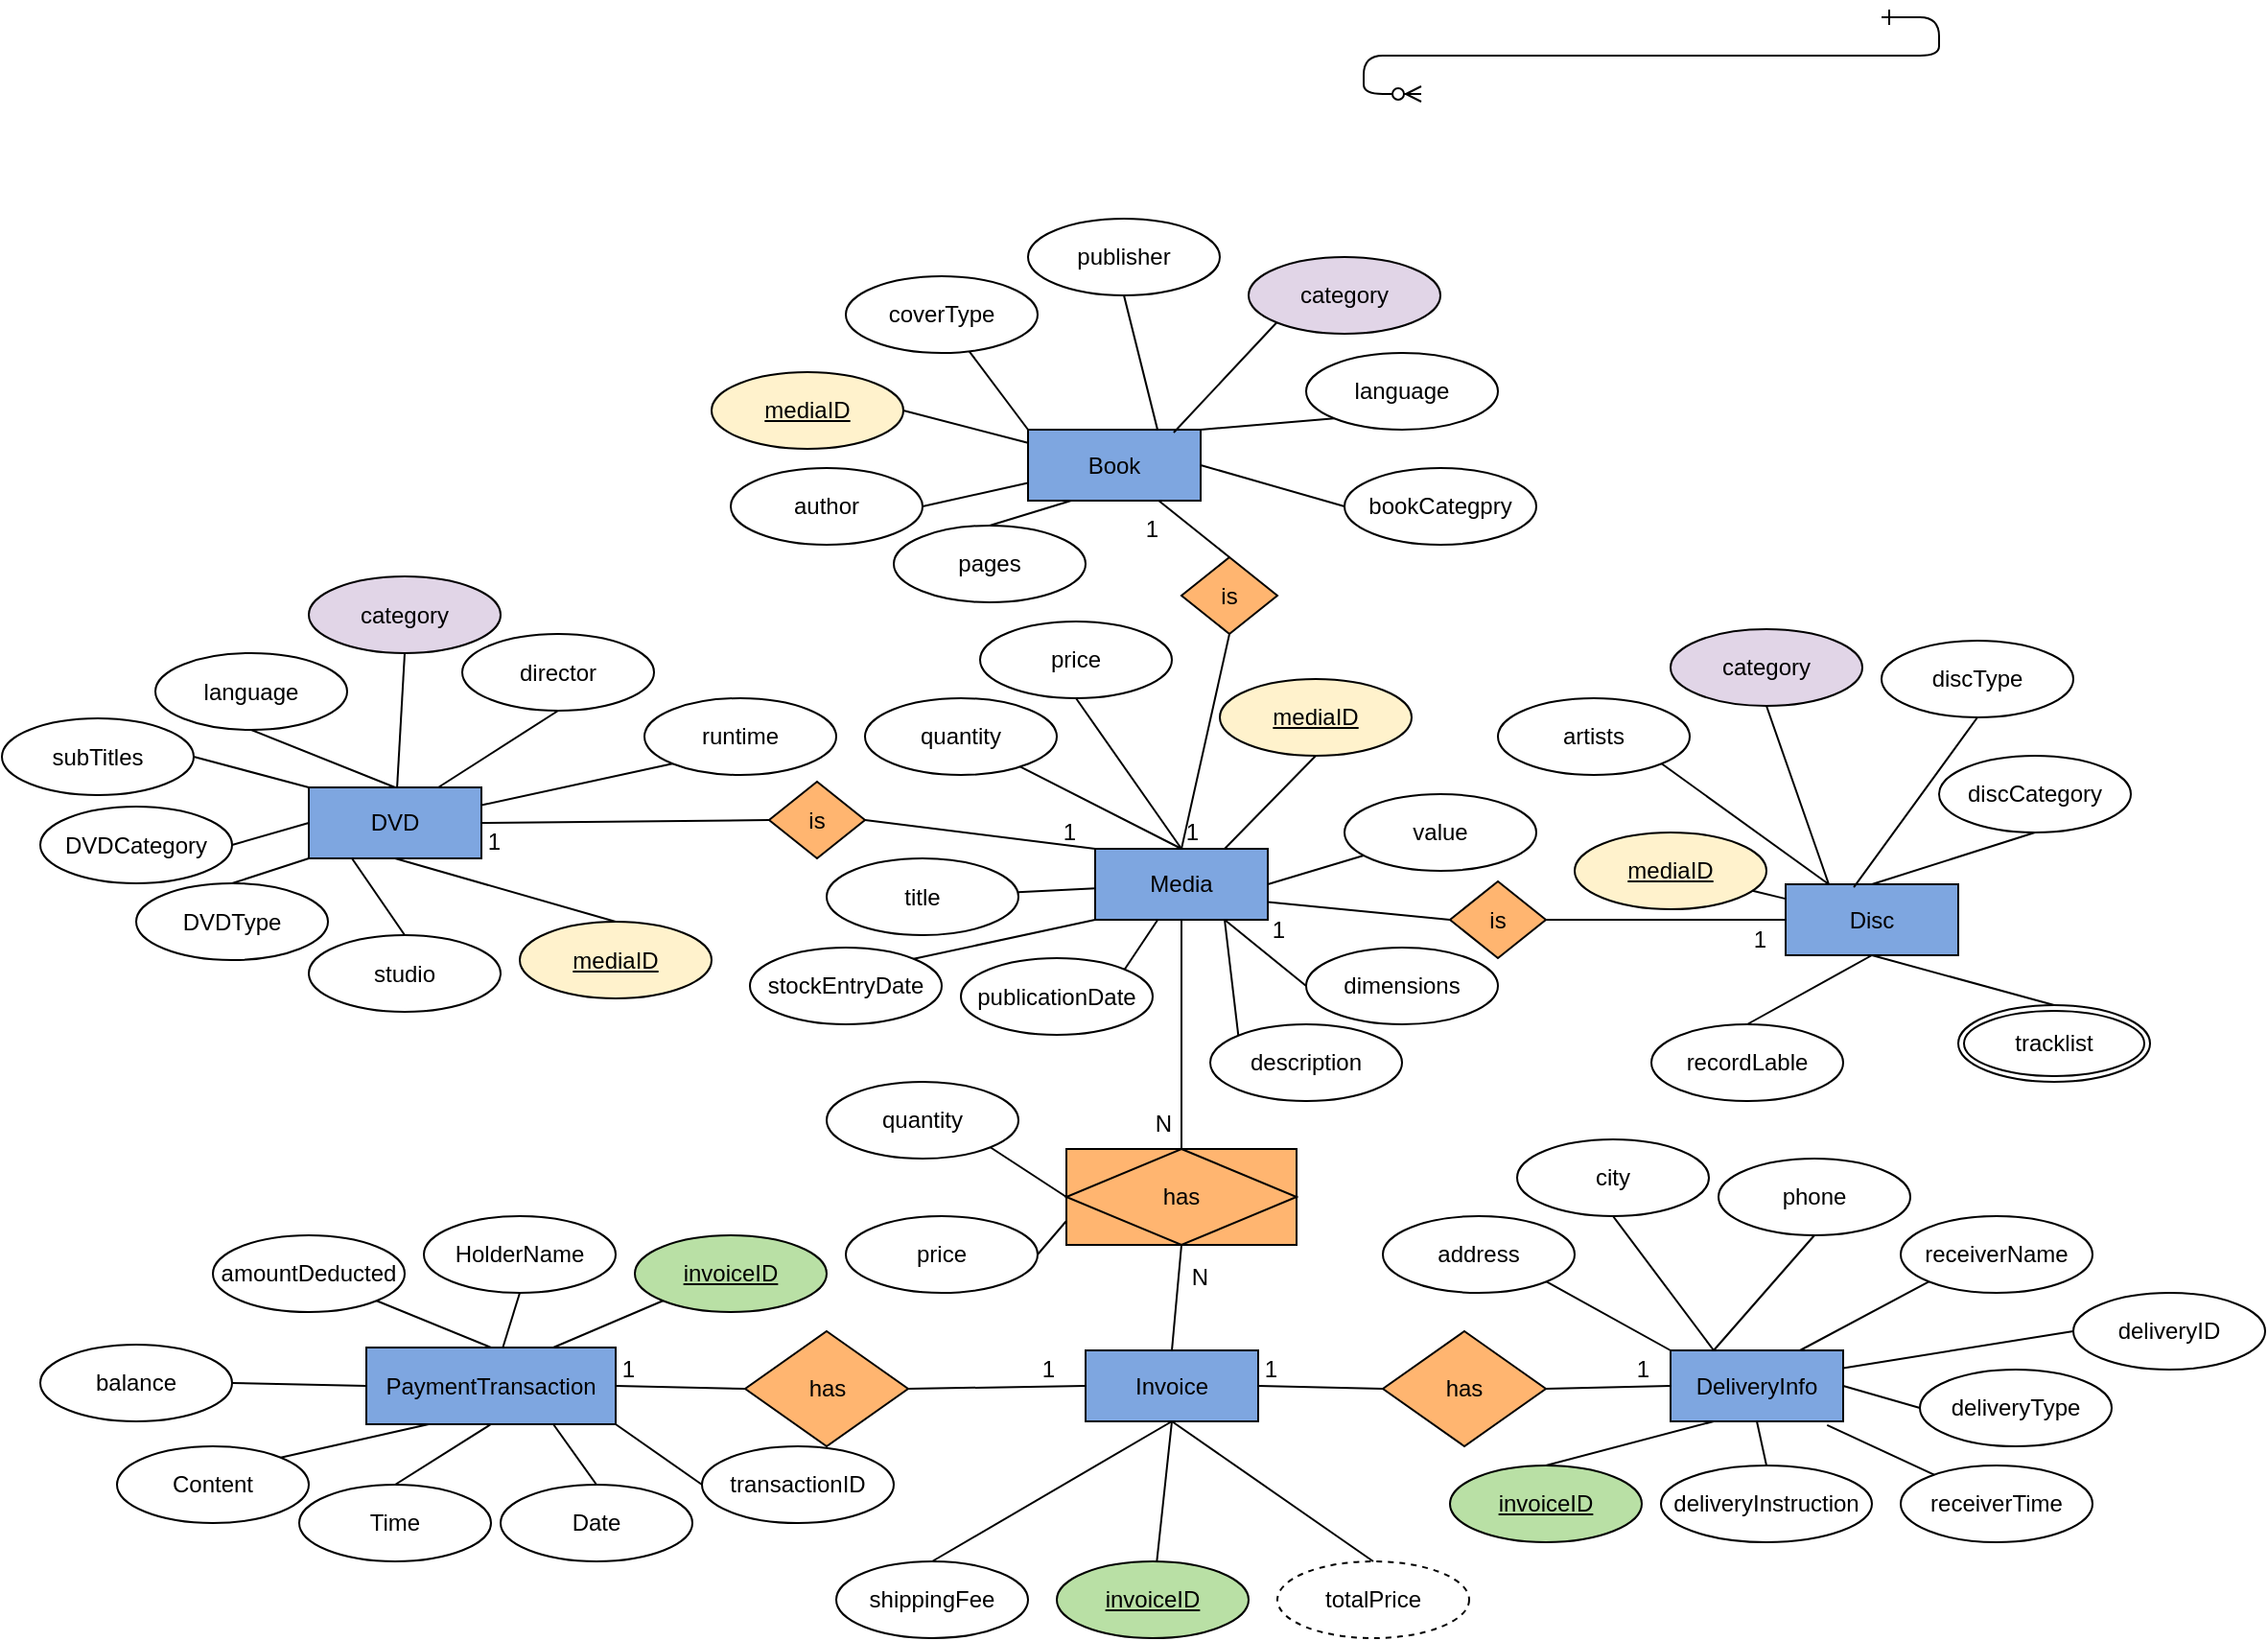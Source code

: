 <mxfile version="20.6.0" type="device"><diagram id="R2lEEEUBdFMjLlhIrx00" name="Page-1"><mxGraphModel dx="2071" dy="566" grid="1" gridSize="10" guides="1" tooltips="1" connect="1" arrows="1" fold="1" page="1" pageScale="1" pageWidth="850" pageHeight="1100" math="0" shadow="0" extFonts="Permanent Marker^https://fonts.googleapis.com/css?family=Permanent+Marker"><root><mxCell id="0"/><mxCell id="1" parent="0"/><mxCell id="C-vyLk0tnHw3VtMMgP7b-12" value="" style="edgeStyle=entityRelationEdgeStyle;endArrow=ERzeroToMany;startArrow=ERone;endFill=1;startFill=0;" parent="1" target="C-vyLk0tnHw3VtMMgP7b-17" edge="1"><mxGeometry width="100" height="100" relative="1" as="geometry"><mxPoint x="700" y="165" as="sourcePoint"/><mxPoint x="460" y="205" as="targetPoint"/></mxGeometry></mxCell><mxCell id="rWJnLdkfQZpHLbMI6-DG-1" value="Media" style="rounded=0;whiteSpace=wrap;html=1;fillColor=#7EA6E0;" vertex="1" parent="1"><mxGeometry x="290" y="598.5" width="90" height="37" as="geometry"/></mxCell><mxCell id="rWJnLdkfQZpHLbMI6-DG-4" value="DVD" style="rounded=0;whiteSpace=wrap;html=1;fillColor=#7EA6E0;" vertex="1" parent="1"><mxGeometry x="-120" y="566.5" width="90" height="37" as="geometry"/></mxCell><mxCell id="rWJnLdkfQZpHLbMI6-DG-5" value="Disc" style="rounded=0;whiteSpace=wrap;html=1;fillColor=#7EA6E0;" vertex="1" parent="1"><mxGeometry x="650" y="617" width="90" height="37" as="geometry"/></mxCell><mxCell id="rWJnLdkfQZpHLbMI6-DG-6" value="Book" style="rounded=0;whiteSpace=wrap;html=1;fillColor=#7EA6E0;" vertex="1" parent="1"><mxGeometry x="255" y="380" width="90" height="37" as="geometry"/></mxCell><mxCell id="rWJnLdkfQZpHLbMI6-DG-17" value="" style="endArrow=none;html=1;rounded=0;exitX=1;exitY=0.5;exitDx=0;exitDy=0;entryX=0;entryY=0;entryDx=0;entryDy=0;" edge="1" parent="1" source="rWJnLdkfQZpHLbMI6-DG-78" target="rWJnLdkfQZpHLbMI6-DG-1"><mxGeometry relative="1" as="geometry"><mxPoint x="177" y="557" as="sourcePoint"/><mxPoint x="280" y="600" as="targetPoint"/></mxGeometry></mxCell><mxCell id="rWJnLdkfQZpHLbMI6-DG-18" value="1" style="resizable=0;html=1;align=right;verticalAlign=bottom;" connectable="0" vertex="1" parent="rWJnLdkfQZpHLbMI6-DG-17"><mxGeometry x="1" relative="1" as="geometry"><mxPoint x="-10" as="offset"/></mxGeometry></mxCell><mxCell id="rWJnLdkfQZpHLbMI6-DG-19" value="" style="endArrow=none;html=1;rounded=0;exitX=0;exitY=0.5;exitDx=0;exitDy=0;entryX=1;entryY=0.5;entryDx=0;entryDy=0;" edge="1" parent="1" source="rWJnLdkfQZpHLbMI6-DG-78" target="rWJnLdkfQZpHLbMI6-DG-4"><mxGeometry relative="1" as="geometry"><mxPoint x="77" y="603.5" as="sourcePoint"/><mxPoint x="369" y="382" as="targetPoint"/></mxGeometry></mxCell><mxCell id="rWJnLdkfQZpHLbMI6-DG-20" value="1" style="resizable=0;html=1;align=right;verticalAlign=bottom;" connectable="0" vertex="1" parent="rWJnLdkfQZpHLbMI6-DG-19"><mxGeometry x="1" relative="1" as="geometry"><mxPoint x="10" y="19" as="offset"/></mxGeometry></mxCell><mxCell id="rWJnLdkfQZpHLbMI6-DG-21" value="" style="endArrow=none;html=1;rounded=0;entryX=1;entryY=0.75;entryDx=0;entryDy=0;exitX=0;exitY=0.5;exitDx=0;exitDy=0;" edge="1" parent="1" source="rWJnLdkfQZpHLbMI6-DG-79" target="rWJnLdkfQZpHLbMI6-DG-1"><mxGeometry relative="1" as="geometry"><mxPoint x="534" y="644.615" as="sourcePoint"/><mxPoint x="339" y="415.5" as="targetPoint"/></mxGeometry></mxCell><mxCell id="rWJnLdkfQZpHLbMI6-DG-22" value="1" style="resizable=0;html=1;align=right;verticalAlign=bottom;" connectable="0" vertex="1" parent="rWJnLdkfQZpHLbMI6-DG-21"><mxGeometry x="1" relative="1" as="geometry"><mxPoint x="10" y="23" as="offset"/></mxGeometry></mxCell><mxCell id="rWJnLdkfQZpHLbMI6-DG-23" value="" style="endArrow=none;html=1;rounded=0;exitX=1;exitY=0.5;exitDx=0;exitDy=0;" edge="1" parent="1" source="rWJnLdkfQZpHLbMI6-DG-79" target="rWJnLdkfQZpHLbMI6-DG-5"><mxGeometry relative="1" as="geometry"><mxPoint x="574" y="645.369" as="sourcePoint"/><mxPoint x="349" y="425.5" as="targetPoint"/></mxGeometry></mxCell><mxCell id="rWJnLdkfQZpHLbMI6-DG-24" value="1" style="resizable=0;html=1;align=right;verticalAlign=bottom;" connectable="0" vertex="1" parent="rWJnLdkfQZpHLbMI6-DG-23"><mxGeometry x="1" relative="1" as="geometry"><mxPoint x="-10" y="19" as="offset"/></mxGeometry></mxCell><mxCell id="rWJnLdkfQZpHLbMI6-DG-25" value="" style="endArrow=none;html=1;rounded=0;entryX=0.5;entryY=0;entryDx=0;entryDy=0;exitX=0.5;exitY=1;exitDx=0;exitDy=0;" edge="1" parent="1" source="rWJnLdkfQZpHLbMI6-DG-77" target="rWJnLdkfQZpHLbMI6-DG-1"><mxGeometry relative="1" as="geometry"><mxPoint x="350" y="530" as="sourcePoint"/><mxPoint x="359" y="435.5" as="targetPoint"/></mxGeometry></mxCell><mxCell id="rWJnLdkfQZpHLbMI6-DG-26" value="1" style="resizable=0;html=1;align=right;verticalAlign=bottom;" connectable="0" vertex="1" parent="rWJnLdkfQZpHLbMI6-DG-25"><mxGeometry x="1" relative="1" as="geometry"><mxPoint x="10" as="offset"/></mxGeometry></mxCell><mxCell id="rWJnLdkfQZpHLbMI6-DG-27" value="" style="endArrow=none;html=1;rounded=0;exitX=0.5;exitY=0;exitDx=0;exitDy=0;" edge="1" parent="1" source="rWJnLdkfQZpHLbMI6-DG-77" target="rWJnLdkfQZpHLbMI6-DG-6"><mxGeometry relative="1" as="geometry"><mxPoint x="350" y="490" as="sourcePoint"/><mxPoint x="369" y="445.5" as="targetPoint"/></mxGeometry></mxCell><mxCell id="rWJnLdkfQZpHLbMI6-DG-28" value="1" style="resizable=0;html=1;align=right;verticalAlign=bottom;" connectable="0" vertex="1" parent="rWJnLdkfQZpHLbMI6-DG-27"><mxGeometry x="1" relative="1" as="geometry"><mxPoint y="23" as="offset"/></mxGeometry></mxCell><mxCell id="rWJnLdkfQZpHLbMI6-DG-31" value="mediaID" style="ellipse;whiteSpace=wrap;html=1;align=center;fontStyle=4;fillColor=#FFF2CC;" vertex="1" parent="1"><mxGeometry x="355" y="510" width="100" height="40" as="geometry"/></mxCell><mxCell id="rWJnLdkfQZpHLbMI6-DG-32" value="shippingFee" style="ellipse;whiteSpace=wrap;html=1;align=center;" vertex="1" parent="1"><mxGeometry x="155" y="970" width="100" height="40" as="geometry"/></mxCell><mxCell id="rWJnLdkfQZpHLbMI6-DG-33" value="publisher" style="ellipse;whiteSpace=wrap;html=1;align=center;" vertex="1" parent="1"><mxGeometry x="255" y="270" width="100" height="40" as="geometry"/></mxCell><mxCell id="rWJnLdkfQZpHLbMI6-DG-34" value="author" style="ellipse;whiteSpace=wrap;html=1;align=center;" vertex="1" parent="1"><mxGeometry x="100" y="400" width="100" height="40" as="geometry"/></mxCell><mxCell id="rWJnLdkfQZpHLbMI6-DG-35" value="quantity" style="ellipse;whiteSpace=wrap;html=1;align=center;" vertex="1" parent="1"><mxGeometry x="170" y="520" width="100" height="40" as="geometry"/></mxCell><mxCell id="rWJnLdkfQZpHLbMI6-DG-37" value="value" style="ellipse;whiteSpace=wrap;html=1;align=center;" vertex="1" parent="1"><mxGeometry x="420" y="570" width="100" height="40" as="geometry"/></mxCell><mxCell id="rWJnLdkfQZpHLbMI6-DG-39" value="title" style="ellipse;whiteSpace=wrap;html=1;align=center;" vertex="1" parent="1"><mxGeometry x="150" y="603.5" width="100" height="40" as="geometry"/></mxCell><mxCell id="rWJnLdkfQZpHLbMI6-DG-41" value="" style="endArrow=none;html=1;rounded=0;" edge="1" parent="1" source="rWJnLdkfQZpHLbMI6-DG-1" target="rWJnLdkfQZpHLbMI6-DG-39"><mxGeometry relative="1" as="geometry"><mxPoint x="434" y="539.5" as="sourcePoint"/><mxPoint x="481.793" y="516.298" as="targetPoint"/></mxGeometry></mxCell><mxCell id="rWJnLdkfQZpHLbMI6-DG-43" value="" style="endArrow=none;html=1;rounded=0;exitX=1;exitY=0.5;exitDx=0;exitDy=0;" edge="1" parent="1" source="rWJnLdkfQZpHLbMI6-DG-1" target="rWJnLdkfQZpHLbMI6-DG-37"><mxGeometry relative="1" as="geometry"><mxPoint x="454" y="559.5" as="sourcePoint"/><mxPoint x="501.793" y="536.298" as="targetPoint"/></mxGeometry></mxCell><mxCell id="rWJnLdkfQZpHLbMI6-DG-46" value="" style="endArrow=none;html=1;rounded=0;exitX=0.5;exitY=0;exitDx=0;exitDy=0;" edge="1" parent="1" source="rWJnLdkfQZpHLbMI6-DG-1" target="rWJnLdkfQZpHLbMI6-DG-35"><mxGeometry relative="1" as="geometry"><mxPoint x="464" y="569.5" as="sourcePoint"/><mxPoint x="511.793" y="546.298" as="targetPoint"/></mxGeometry></mxCell><mxCell id="rWJnLdkfQZpHLbMI6-DG-51" value="coverType" style="ellipse;whiteSpace=wrap;html=1;align=center;" vertex="1" parent="1"><mxGeometry x="160" y="300" width="100" height="40" as="geometry"/></mxCell><mxCell id="rWJnLdkfQZpHLbMI6-DG-54" value="language" style="ellipse;whiteSpace=wrap;html=1;align=center;" vertex="1" parent="1"><mxGeometry x="400" y="340" width="100" height="40" as="geometry"/></mxCell><mxCell id="rWJnLdkfQZpHLbMI6-DG-55" value="pages" style="ellipse;whiteSpace=wrap;html=1;align=center;" vertex="1" parent="1"><mxGeometry x="185" y="430" width="100" height="40" as="geometry"/></mxCell><mxCell id="rWJnLdkfQZpHLbMI6-DG-56" value="mediaID" style="ellipse;whiteSpace=wrap;html=1;align=center;fontStyle=4;fillColor=#FFF2CC;" vertex="1" parent="1"><mxGeometry x="90" y="350" width="100" height="40" as="geometry"/></mxCell><mxCell id="rWJnLdkfQZpHLbMI6-DG-57" value="mediaID" style="ellipse;whiteSpace=wrap;html=1;align=center;fontStyle=4;fillColor=#FFF2CC;" vertex="1" parent="1"><mxGeometry x="-10" y="636.5" width="100" height="40" as="geometry"/></mxCell><mxCell id="rWJnLdkfQZpHLbMI6-DG-58" value="mediaID" style="ellipse;whiteSpace=wrap;html=1;align=center;fontStyle=4;fillColor=#FFF2CC;" vertex="1" parent="1"><mxGeometry x="540" y="590" width="100" height="40" as="geometry"/></mxCell><mxCell id="rWJnLdkfQZpHLbMI6-DG-61" value="" style="endArrow=none;html=1;rounded=0;exitX=0;exitY=0;exitDx=0;exitDy=0;" edge="1" parent="1" source="rWJnLdkfQZpHLbMI6-DG-6" target="rWJnLdkfQZpHLbMI6-DG-51"><mxGeometry relative="1" as="geometry"><mxPoint x="310" y="357.17" as="sourcePoint"/><mxPoint x="348.487" y="240.0" as="targetPoint"/></mxGeometry></mxCell><mxCell id="rWJnLdkfQZpHLbMI6-DG-62" value="" style="endArrow=none;html=1;rounded=0;entryX=1;entryY=0.5;entryDx=0;entryDy=0;" edge="1" parent="1" source="rWJnLdkfQZpHLbMI6-DG-6" target="rWJnLdkfQZpHLbMI6-DG-56"><mxGeometry relative="1" as="geometry"><mxPoint x="230" y="438.59" as="sourcePoint"/><mxPoint x="180" y="260" as="targetPoint"/></mxGeometry></mxCell><mxCell id="rWJnLdkfQZpHLbMI6-DG-63" value="" style="endArrow=none;html=1;rounded=0;exitX=1;exitY=0;exitDx=0;exitDy=0;entryX=0;entryY=1;entryDx=0;entryDy=0;" edge="1" parent="1" source="rWJnLdkfQZpHLbMI6-DG-6" target="rWJnLdkfQZpHLbMI6-DG-54"><mxGeometry relative="1" as="geometry"><mxPoint x="385" y="450" as="sourcePoint"/><mxPoint x="423.487" y="332.83" as="targetPoint"/></mxGeometry></mxCell><mxCell id="rWJnLdkfQZpHLbMI6-DG-64" value="" style="endArrow=none;html=1;rounded=0;" edge="1" parent="1" source="rWJnLdkfQZpHLbMI6-DG-5" target="rWJnLdkfQZpHLbMI6-DG-58"><mxGeometry relative="1" as="geometry"><mxPoint x="420" y="657" as="sourcePoint"/><mxPoint x="458.487" y="539.83" as="targetPoint"/></mxGeometry></mxCell><mxCell id="rWJnLdkfQZpHLbMI6-DG-65" value="" style="endArrow=none;html=1;rounded=0;exitX=1;exitY=0;exitDx=0;exitDy=0;" edge="1" parent="1" source="rWJnLdkfQZpHLbMI6-DG-92" target="rWJnLdkfQZpHLbMI6-DG-1"><mxGeometry relative="1" as="geometry"><mxPoint x="450.76" y="450" as="sourcePoint"/><mxPoint x="471.081" y="379.559" as="targetPoint"/></mxGeometry></mxCell><mxCell id="rWJnLdkfQZpHLbMI6-DG-66" value="" style="endArrow=none;html=1;rounded=0;exitX=0;exitY=0.5;exitDx=0;exitDy=0;entryX=1;entryY=0.5;entryDx=0;entryDy=0;" edge="1" parent="1" source="rWJnLdkfQZpHLbMI6-DG-141" target="rWJnLdkfQZpHLbMI6-DG-6"><mxGeometry relative="1" as="geometry"><mxPoint x="415" y="390" as="sourcePoint"/><mxPoint x="478.487" y="559.83" as="targetPoint"/></mxGeometry></mxCell><mxCell id="rWJnLdkfQZpHLbMI6-DG-67" value="" style="endArrow=none;html=1;rounded=0;exitX=0.5;exitY=0;exitDx=0;exitDy=0;entryX=0.25;entryY=1;entryDx=0;entryDy=0;" edge="1" parent="1" source="rWJnLdkfQZpHLbMI6-DG-55" target="rWJnLdkfQZpHLbMI6-DG-6"><mxGeometry relative="1" as="geometry"><mxPoint x="98.51" y="557.17" as="sourcePoint"/><mxPoint x="136.997" y="440.0" as="targetPoint"/></mxGeometry></mxCell><mxCell id="rWJnLdkfQZpHLbMI6-DG-68" value="" style="endArrow=none;html=1;rounded=0;exitX=0.75;exitY=0;exitDx=0;exitDy=0;entryX=0.5;entryY=1;entryDx=0;entryDy=0;" edge="1" parent="1" source="rWJnLdkfQZpHLbMI6-DG-6" target="rWJnLdkfQZpHLbMI6-DG-33"><mxGeometry relative="1" as="geometry"><mxPoint x="331.51" y="410" as="sourcePoint"/><mxPoint x="369.997" y="292.83" as="targetPoint"/></mxGeometry></mxCell><mxCell id="rWJnLdkfQZpHLbMI6-DG-69" value="" style="endArrow=none;html=1;rounded=0;exitX=1;exitY=0.5;exitDx=0;exitDy=0;entryX=0;entryY=0.75;entryDx=0;entryDy=0;" edge="1" parent="1" source="rWJnLdkfQZpHLbMI6-DG-34" target="rWJnLdkfQZpHLbMI6-DG-6"><mxGeometry relative="1" as="geometry"><mxPoint x="290" y="495.59" as="sourcePoint"/><mxPoint x="328.487" y="378.42" as="targetPoint"/></mxGeometry></mxCell><mxCell id="rWJnLdkfQZpHLbMI6-DG-70" value="" style="endArrow=none;html=1;rounded=0;exitX=0.5;exitY=0;exitDx=0;exitDy=0;entryX=0.5;entryY=1;entryDx=0;entryDy=0;" edge="1" parent="1" source="rWJnLdkfQZpHLbMI6-DG-57" target="rWJnLdkfQZpHLbMI6-DG-4"><mxGeometry relative="1" as="geometry"><mxPoint x="420" y="763.5" as="sourcePoint"/><mxPoint x="458.487" y="646.33" as="targetPoint"/></mxGeometry></mxCell><mxCell id="rWJnLdkfQZpHLbMI6-DG-77" value="is" style="shape=rhombus;perimeter=rhombusPerimeter;whiteSpace=wrap;html=1;align=center;fillColor=#FFB570;" vertex="1" parent="1"><mxGeometry x="335" y="446.5" width="50" height="40" as="geometry"/></mxCell><mxCell id="rWJnLdkfQZpHLbMI6-DG-78" value="is" style="shape=rhombus;perimeter=rhombusPerimeter;whiteSpace=wrap;html=1;align=center;fillColor=#FFB570;" vertex="1" parent="1"><mxGeometry x="120" y="563.5" width="50" height="40" as="geometry"/></mxCell><mxCell id="rWJnLdkfQZpHLbMI6-DG-79" value="is" style="shape=rhombus;perimeter=rhombusPerimeter;whiteSpace=wrap;html=1;align=center;fillColor=#FFB570;" vertex="1" parent="1"><mxGeometry x="475" y="615.5" width="50" height="40" as="geometry"/></mxCell><mxCell id="rWJnLdkfQZpHLbMI6-DG-90" value="recordLable" style="ellipse;whiteSpace=wrap;html=1;align=center;" vertex="1" parent="1"><mxGeometry x="580" y="690" width="100" height="40" as="geometry"/></mxCell><mxCell id="rWJnLdkfQZpHLbMI6-DG-91" value="artists" style="ellipse;whiteSpace=wrap;html=1;align=center;" vertex="1" parent="1"><mxGeometry x="500" y="520" width="100" height="40" as="geometry"/></mxCell><mxCell id="rWJnLdkfQZpHLbMI6-DG-92" value="publicationDate" style="ellipse;whiteSpace=wrap;html=1;align=center;" vertex="1" parent="1"><mxGeometry x="220" y="655.5" width="100" height="40" as="geometry"/></mxCell><mxCell id="rWJnLdkfQZpHLbMI6-DG-104" value="" style="endArrow=none;html=1;rounded=0;exitX=0.25;exitY=0;exitDx=0;exitDy=0;entryX=1;entryY=1;entryDx=0;entryDy=0;" edge="1" parent="1" source="rWJnLdkfQZpHLbMI6-DG-5" target="rWJnLdkfQZpHLbMI6-DG-91"><mxGeometry relative="1" as="geometry"><mxPoint x="390" y="627" as="sourcePoint"/><mxPoint x="473.022" y="555.154" as="targetPoint"/></mxGeometry></mxCell><mxCell id="rWJnLdkfQZpHLbMI6-DG-107" value="" style="endArrow=none;html=1;rounded=0;exitX=0.5;exitY=0;exitDx=0;exitDy=0;entryX=0.5;entryY=1;entryDx=0;entryDy=0;" edge="1" parent="1" source="rWJnLdkfQZpHLbMI6-DG-90" target="rWJnLdkfQZpHLbMI6-DG-5"><mxGeometry relative="1" as="geometry"><mxPoint x="420" y="657" as="sourcePoint"/><mxPoint x="503.022" y="585.154" as="targetPoint"/></mxGeometry></mxCell><mxCell id="rWJnLdkfQZpHLbMI6-DG-109" value="tracklist" style="ellipse;shape=doubleEllipse;margin=3;whiteSpace=wrap;html=1;align=center;fontSize=12;fillColor=#FFFFFF;" vertex="1" parent="1"><mxGeometry x="740" y="680" width="100" height="40" as="geometry"/></mxCell><mxCell id="rWJnLdkfQZpHLbMI6-DG-111" value="" style="endArrow=none;html=1;rounded=0;exitX=0.5;exitY=0;exitDx=0;exitDy=0;entryX=0.5;entryY=1;entryDx=0;entryDy=0;" edge="1" parent="1" source="rWJnLdkfQZpHLbMI6-DG-109" target="rWJnLdkfQZpHLbMI6-DG-5"><mxGeometry relative="1" as="geometry"><mxPoint x="800" y="600" as="sourcePoint"/><mxPoint x="727.5" y="627" as="targetPoint"/></mxGeometry></mxCell><mxCell id="rWJnLdkfQZpHLbMI6-DG-141" value="bookCategpry" style="ellipse;whiteSpace=wrap;html=1;align=center;" vertex="1" parent="1"><mxGeometry x="420" y="400" width="100" height="40" as="geometry"/></mxCell><mxCell id="rWJnLdkfQZpHLbMI6-DG-142" value="discCategory" style="ellipse;whiteSpace=wrap;html=1;align=center;" vertex="1" parent="1"><mxGeometry x="730" y="550" width="100" height="40" as="geometry"/></mxCell><mxCell id="rWJnLdkfQZpHLbMI6-DG-143" value="discType" style="ellipse;whiteSpace=wrap;html=1;align=center;" vertex="1" parent="1"><mxGeometry x="700" y="490" width="100" height="40" as="geometry"/></mxCell><mxCell id="rWJnLdkfQZpHLbMI6-DG-144" value="" style="endArrow=none;html=1;rounded=0;exitX=0.395;exitY=0.042;exitDx=0;exitDy=0;entryX=0.5;entryY=1;entryDx=0;entryDy=0;exitPerimeter=0;" edge="1" parent="1" source="rWJnLdkfQZpHLbMI6-DG-5" target="rWJnLdkfQZpHLbMI6-DG-143"><mxGeometry relative="1" as="geometry"><mxPoint x="682.5" y="627" as="sourcePoint"/><mxPoint x="670.0" y="554.0" as="targetPoint"/></mxGeometry></mxCell><mxCell id="rWJnLdkfQZpHLbMI6-DG-145" value="" style="endArrow=none;html=1;rounded=0;exitX=0.5;exitY=0;exitDx=0;exitDy=0;entryX=0.5;entryY=1;entryDx=0;entryDy=0;" edge="1" parent="1" source="rWJnLdkfQZpHLbMI6-DG-5" target="rWJnLdkfQZpHLbMI6-DG-142"><mxGeometry relative="1" as="geometry"><mxPoint x="692.5" y="637" as="sourcePoint"/><mxPoint x="680.0" y="564.0" as="targetPoint"/></mxGeometry></mxCell><mxCell id="rWJnLdkfQZpHLbMI6-DG-146" value="DVDType" style="ellipse;whiteSpace=wrap;html=1;align=center;" vertex="1" parent="1"><mxGeometry x="-210" y="616.5" width="100" height="40" as="geometry"/></mxCell><mxCell id="rWJnLdkfQZpHLbMI6-DG-147" value="language&lt;span style=&quot;color: rgba(0, 0, 0, 0); font-family: monospace; font-size: 0px; text-align: start;&quot;&gt;%3CmxGraphModel%3E%3Croot%3E%3CmxCell%20id%3D%220%22%2F%3E%3CmxCell%20id%3D%221%22%20parent%3D%220%22%2F%3E%3CmxCell%20id%3D%222%22%20value%3D%22title%22%20style%3D%22ellipse%3BwhiteSpace%3Dwrap%3Bhtml%3D1%3Balign%3Dcenter%3B%22%20vertex%3D%221%22%20parent%3D%221%22%3E%3CmxGeometry%20x%3D%22160%22%20y%3D%22598.5%22%20width%3D%22100%22%20height%3D%2240%22%20as%3D%22geometry%22%2F%3E%3C%2FmxCell%3E%3C%2Froot%3E%3C%2FmxGraphModel%3E&lt;/span&gt;&lt;span style=&quot;color: rgba(0, 0, 0, 0); font-family: monospace; font-size: 0px; text-align: start;&quot;&gt;%3CmxGraphModel%3E%3Croot%3E%3CmxCell%20id%3D%220%22%2F%3E%3CmxCell%20id%3D%221%22%20parent%3D%220%22%2F%3E%3CmxCell%20id%3D%222%22%20value%3D%22title%22%20style%3D%22ellipse%3BwhiteSpace%3Dwrap%3Bhtml%3D1%3Balign%3Dcenter%3B%22%20vertex%3D%221%22%20parent%3D%221%22%3E%3CmxGeometry%20x%3D%22160%22%20y%3D%22598.5%22%20width%3D%22100%22%20height%3D%2240%22%20as%3D%22geometry%22%2F%3E%3C%2FmxCell%3E%3C%2Froot%3E%3C%2FmxGraphModel%3E&lt;/span&gt;" style="ellipse;whiteSpace=wrap;html=1;align=center;" vertex="1" parent="1"><mxGeometry x="-200" y="496.5" width="100" height="40" as="geometry"/></mxCell><mxCell id="rWJnLdkfQZpHLbMI6-DG-148" value="DVDCategory" style="ellipse;whiteSpace=wrap;html=1;align=center;" vertex="1" parent="1"><mxGeometry x="-260" y="576.5" width="100" height="40" as="geometry"/></mxCell><mxCell id="rWJnLdkfQZpHLbMI6-DG-149" value="runtime" style="ellipse;whiteSpace=wrap;html=1;align=center;" vertex="1" parent="1"><mxGeometry x="55" y="520" width="100" height="40" as="geometry"/></mxCell><mxCell id="rWJnLdkfQZpHLbMI6-DG-150" value="director" style="ellipse;whiteSpace=wrap;html=1;align=center;" vertex="1" parent="1"><mxGeometry x="-40" y="486.5" width="100" height="40" as="geometry"/></mxCell><mxCell id="rWJnLdkfQZpHLbMI6-DG-151" value="subTitles" style="ellipse;whiteSpace=wrap;html=1;align=center;" vertex="1" parent="1"><mxGeometry x="-280" y="530.5" width="100" height="40" as="geometry"/></mxCell><mxCell id="rWJnLdkfQZpHLbMI6-DG-152" value="studio" style="ellipse;whiteSpace=wrap;html=1;align=center;" vertex="1" parent="1"><mxGeometry x="-120" y="643.5" width="100" height="40" as="geometry"/></mxCell><mxCell id="rWJnLdkfQZpHLbMI6-DG-154" value="" style="endArrow=none;html=1;rounded=0;exitX=0;exitY=1;exitDx=0;exitDy=0;entryX=1;entryY=0.25;entryDx=0;entryDy=0;" edge="1" parent="1" source="rWJnLdkfQZpHLbMI6-DG-149" target="rWJnLdkfQZpHLbMI6-DG-4"><mxGeometry relative="1" as="geometry"><mxPoint x="30" y="550.5" as="sourcePoint"/><mxPoint x="-20" y="580" as="targetPoint"/></mxGeometry></mxCell><mxCell id="rWJnLdkfQZpHLbMI6-DG-155" value="" style="endArrow=none;html=1;rounded=0;exitX=0.5;exitY=1;exitDx=0;exitDy=0;entryX=0.5;entryY=0;entryDx=0;entryDy=0;" edge="1" parent="1" source="rWJnLdkfQZpHLbMI6-DG-147" target="rWJnLdkfQZpHLbMI6-DG-4"><mxGeometry relative="1" as="geometry"><mxPoint x="60.0" y="656.5" as="sourcePoint"/><mxPoint x="-55.0" y="623.5" as="targetPoint"/></mxGeometry></mxCell><mxCell id="rWJnLdkfQZpHLbMI6-DG-156" value="" style="endArrow=none;html=1;rounded=0;exitX=1;exitY=0.5;exitDx=0;exitDy=0;entryX=0;entryY=0;entryDx=0;entryDy=0;" edge="1" parent="1" source="rWJnLdkfQZpHLbMI6-DG-151" target="rWJnLdkfQZpHLbMI6-DG-4"><mxGeometry relative="1" as="geometry"><mxPoint x="70.0" y="666.5" as="sourcePoint"/><mxPoint x="-45.0" y="633.5" as="targetPoint"/></mxGeometry></mxCell><mxCell id="rWJnLdkfQZpHLbMI6-DG-157" value="" style="endArrow=none;html=1;rounded=0;exitX=1;exitY=0.5;exitDx=0;exitDy=0;entryX=0;entryY=0.5;entryDx=0;entryDy=0;" edge="1" parent="1" source="rWJnLdkfQZpHLbMI6-DG-148" target="rWJnLdkfQZpHLbMI6-DG-4"><mxGeometry relative="1" as="geometry"><mxPoint x="80.0" y="676.5" as="sourcePoint"/><mxPoint x="-35.0" y="643.5" as="targetPoint"/></mxGeometry></mxCell><mxCell id="rWJnLdkfQZpHLbMI6-DG-158" value="" style="endArrow=none;html=1;rounded=0;exitX=0.5;exitY=0;exitDx=0;exitDy=0;entryX=0.25;entryY=1;entryDx=0;entryDy=0;" edge="1" parent="1" source="rWJnLdkfQZpHLbMI6-DG-152" target="rWJnLdkfQZpHLbMI6-DG-4"><mxGeometry relative="1" as="geometry"><mxPoint x="90.0" y="686.5" as="sourcePoint"/><mxPoint x="-25.0" y="653.5" as="targetPoint"/></mxGeometry></mxCell><mxCell id="rWJnLdkfQZpHLbMI6-DG-159" value="" style="endArrow=none;html=1;rounded=0;exitX=0.5;exitY=0;exitDx=0;exitDy=0;entryX=0;entryY=1;entryDx=0;entryDy=0;" edge="1" parent="1" source="rWJnLdkfQZpHLbMI6-DG-146" target="rWJnLdkfQZpHLbMI6-DG-4"><mxGeometry relative="1" as="geometry"><mxPoint x="100.0" y="696.5" as="sourcePoint"/><mxPoint x="-15.0" y="663.5" as="targetPoint"/></mxGeometry></mxCell><mxCell id="rWJnLdkfQZpHLbMI6-DG-160" value="" style="endArrow=none;html=1;rounded=0;exitX=0.5;exitY=1;exitDx=0;exitDy=0;entryX=0.75;entryY=0;entryDx=0;entryDy=0;" edge="1" parent="1" source="rWJnLdkfQZpHLbMI6-DG-150" target="rWJnLdkfQZpHLbMI6-DG-4"><mxGeometry relative="1" as="geometry"><mxPoint x="110.0" y="706.5" as="sourcePoint"/><mxPoint x="-5.0" y="673.5" as="targetPoint"/></mxGeometry></mxCell><mxCell id="rWJnLdkfQZpHLbMI6-DG-164" value="Invoice" style="rounded=0;whiteSpace=wrap;html=1;fillColor=#7EA6E0;" vertex="1" parent="1"><mxGeometry x="285" y="860" width="90" height="37" as="geometry"/></mxCell><mxCell id="rWJnLdkfQZpHLbMI6-DG-168" value="quantity" style="ellipse;whiteSpace=wrap;html=1;align=center;fontSize=12;fillColor=#FFFFFF;" vertex="1" parent="1"><mxGeometry x="150" y="720" width="100" height="40" as="geometry"/></mxCell><mxCell id="rWJnLdkfQZpHLbMI6-DG-169" value="price" style="ellipse;whiteSpace=wrap;html=1;align=center;fontSize=12;fillColor=#FFFFFF;" vertex="1" parent="1"><mxGeometry x="160" y="790" width="100" height="40" as="geometry"/></mxCell><mxCell id="rWJnLdkfQZpHLbMI6-DG-170" value="description" style="ellipse;whiteSpace=wrap;html=1;align=center;fontSize=12;fillColor=#FFFFFF;" vertex="1" parent="1"><mxGeometry x="350" y="690" width="100" height="40" as="geometry"/></mxCell><mxCell id="rWJnLdkfQZpHLbMI6-DG-171" value="stockEntryDate" style="ellipse;whiteSpace=wrap;html=1;align=center;fontSize=12;fillColor=#FFFFFF;" vertex="1" parent="1"><mxGeometry x="110" y="650" width="100" height="40" as="geometry"/></mxCell><mxCell id="rWJnLdkfQZpHLbMI6-DG-172" value="" style="endArrow=none;html=1;rounded=0;exitX=1;exitY=0;exitDx=0;exitDy=0;entryX=0;entryY=1;entryDx=0;entryDy=0;" edge="1" parent="1" source="rWJnLdkfQZpHLbMI6-DG-171" target="rWJnLdkfQZpHLbMI6-DG-1"><mxGeometry relative="1" as="geometry"><mxPoint x="315.355" y="671.358" as="sourcePoint"/><mxPoint x="332.636" y="645.5" as="targetPoint"/></mxGeometry></mxCell><mxCell id="rWJnLdkfQZpHLbMI6-DG-173" value="" style="endArrow=none;html=1;rounded=0;exitX=0;exitY=0;exitDx=0;exitDy=0;entryX=0.75;entryY=1;entryDx=0;entryDy=0;" edge="1" parent="1" source="rWJnLdkfQZpHLbMI6-DG-170" target="rWJnLdkfQZpHLbMI6-DG-1"><mxGeometry relative="1" as="geometry"><mxPoint x="325.355" y="681.358" as="sourcePoint"/><mxPoint x="342.636" y="655.5" as="targetPoint"/></mxGeometry></mxCell><mxCell id="rWJnLdkfQZpHLbMI6-DG-174" value="dimensions" style="ellipse;whiteSpace=wrap;html=1;align=center;fontSize=12;fillColor=#FFFFFF;" vertex="1" parent="1"><mxGeometry x="400" y="650" width="100" height="40" as="geometry"/></mxCell><mxCell id="rWJnLdkfQZpHLbMI6-DG-176" value="" style="endArrow=none;html=1;rounded=0;exitX=0;exitY=0.5;exitDx=0;exitDy=0;entryX=0.75;entryY=1;entryDx=0;entryDy=0;" edge="1" parent="1" source="rWJnLdkfQZpHLbMI6-DG-174" target="rWJnLdkfQZpHLbMI6-DG-1"><mxGeometry relative="1" as="geometry"><mxPoint x="374.645" y="705.858" as="sourcePoint"/><mxPoint x="367.5" y="645.5" as="targetPoint"/></mxGeometry></mxCell><mxCell id="rWJnLdkfQZpHLbMI6-DG-177" value="" style="endArrow=none;html=1;rounded=0;exitX=1;exitY=1;exitDx=0;exitDy=0;entryX=0;entryY=0.5;entryDx=0;entryDy=0;" edge="1" parent="1" source="rWJnLdkfQZpHLbMI6-DG-168" target="rWJnLdkfQZpHLbMI6-DG-250"><mxGeometry relative="1" as="geometry"><mxPoint x="384.645" y="715.858" as="sourcePoint"/><mxPoint x="321.25" y="775" as="targetPoint"/></mxGeometry></mxCell><mxCell id="rWJnLdkfQZpHLbMI6-DG-178" value="" style="endArrow=none;html=1;rounded=0;exitX=1;exitY=0.5;exitDx=0;exitDy=0;entryX=0;entryY=0.75;entryDx=0;entryDy=0;" edge="1" parent="1" source="rWJnLdkfQZpHLbMI6-DG-169" target="rWJnLdkfQZpHLbMI6-DG-250"><mxGeometry relative="1" as="geometry"><mxPoint x="394.645" y="725.858" as="sourcePoint"/><mxPoint x="321.25" y="805" as="targetPoint"/></mxGeometry></mxCell><mxCell id="rWJnLdkfQZpHLbMI6-DG-179" value="price" style="ellipse;whiteSpace=wrap;html=1;align=center;fontSize=12;fillColor=#FFFFFF;" vertex="1" parent="1"><mxGeometry x="230" y="480" width="100" height="40" as="geometry"/></mxCell><mxCell id="rWJnLdkfQZpHLbMI6-DG-180" value="" style="endArrow=none;html=1;rounded=0;exitX=0.5;exitY=0;exitDx=0;exitDy=0;entryX=0.5;entryY=1;entryDx=0;entryDy=0;" edge="1" parent="1" source="rWJnLdkfQZpHLbMI6-DG-1" target="rWJnLdkfQZpHLbMI6-DG-179"><mxGeometry relative="1" as="geometry"><mxPoint x="404.645" y="735.858" as="sourcePoint"/><mxPoint x="397.5" y="675.5" as="targetPoint"/></mxGeometry></mxCell><mxCell id="rWJnLdkfQZpHLbMI6-DG-181" value="invoiceID" style="ellipse;whiteSpace=wrap;html=1;align=center;fontStyle=4;fontSize=12;fillColor=#B9E0A5;" vertex="1" parent="1"><mxGeometry x="270" y="970" width="100" height="40" as="geometry"/></mxCell><mxCell id="rWJnLdkfQZpHLbMI6-DG-182" value="totalPrice" style="ellipse;whiteSpace=wrap;html=1;align=center;dashed=1;fontSize=12;fillColor=#FFFFFF;" vertex="1" parent="1"><mxGeometry x="385" y="970" width="100" height="40" as="geometry"/></mxCell><mxCell id="rWJnLdkfQZpHLbMI6-DG-183" value="" style="endArrow=none;html=1;rounded=0;exitX=0.5;exitY=1;exitDx=0;exitDy=0;" edge="1" parent="1" source="rWJnLdkfQZpHLbMI6-DG-164" target="rWJnLdkfQZpHLbMI6-DG-181"><mxGeometry relative="1" as="geometry"><mxPoint x="300" y="810.0" as="sourcePoint"/><mxPoint x="331.25" y="815.0" as="targetPoint"/></mxGeometry></mxCell><mxCell id="rWJnLdkfQZpHLbMI6-DG-186" value="has" style="shape=rhombus;perimeter=rhombusPerimeter;whiteSpace=wrap;html=1;align=center;fontSize=12;fillColor=#FFB570;" vertex="1" parent="1"><mxGeometry x="107.5" y="850" width="85" height="60" as="geometry"/></mxCell><mxCell id="rWJnLdkfQZpHLbMI6-DG-187" value="has" style="shape=rhombus;perimeter=rhombusPerimeter;whiteSpace=wrap;html=1;align=center;fontSize=12;fillColor=#FFB570;" vertex="1" parent="1"><mxGeometry x="440" y="850" width="85" height="60" as="geometry"/></mxCell><mxCell id="rWJnLdkfQZpHLbMI6-DG-189" value="" style="endArrow=none;html=1;rounded=0;exitX=0.5;exitY=1;exitDx=0;exitDy=0;entryX=0.5;entryY=0;entryDx=0;entryDy=0;" edge="1" parent="1" source="rWJnLdkfQZpHLbMI6-DG-164" target="rWJnLdkfQZpHLbMI6-DG-32"><mxGeometry relative="1" as="geometry"><mxPoint x="340" y="907.0" as="sourcePoint"/><mxPoint x="340" y="980.0" as="targetPoint"/></mxGeometry></mxCell><mxCell id="rWJnLdkfQZpHLbMI6-DG-190" value="" style="endArrow=none;html=1;rounded=0;entryX=0.5;entryY=0;entryDx=0;entryDy=0;exitX=0.5;exitY=1;exitDx=0;exitDy=0;" edge="1" parent="1" source="rWJnLdkfQZpHLbMI6-DG-164" target="rWJnLdkfQZpHLbMI6-DG-182"><mxGeometry relative="1" as="geometry"><mxPoint x="340" y="900" as="sourcePoint"/><mxPoint x="350" y="990.0" as="targetPoint"/></mxGeometry></mxCell><mxCell id="rWJnLdkfQZpHLbMI6-DG-191" value="DeliveryInfo" style="rounded=0;whiteSpace=wrap;html=1;fillColor=#7EA6E0;" vertex="1" parent="1"><mxGeometry x="590" y="860" width="90" height="37" as="geometry"/></mxCell><mxCell id="rWJnLdkfQZpHLbMI6-DG-193" value="deliveryInstruction" style="ellipse;whiteSpace=wrap;html=1;align=center;fontSize=12;fillColor=#FFFFFF;" vertex="1" parent="1"><mxGeometry x="585" y="920" width="110" height="40" as="geometry"/></mxCell><mxCell id="rWJnLdkfQZpHLbMI6-DG-194" value="receiverName" style="ellipse;whiteSpace=wrap;html=1;align=center;fontSize=12;fillColor=#FFFFFF;" vertex="1" parent="1"><mxGeometry x="710" y="790" width="100" height="40" as="geometry"/></mxCell><mxCell id="rWJnLdkfQZpHLbMI6-DG-195" value="deliveryType" style="ellipse;whiteSpace=wrap;html=1;align=center;fontSize=12;fillColor=#FFFFFF;" vertex="1" parent="1"><mxGeometry x="720" y="870" width="100" height="40" as="geometry"/></mxCell><mxCell id="rWJnLdkfQZpHLbMI6-DG-196" value="address" style="ellipse;whiteSpace=wrap;html=1;align=center;fontSize=12;fillColor=#FFFFFF;" vertex="1" parent="1"><mxGeometry x="440" y="790" width="100" height="40" as="geometry"/></mxCell><mxCell id="rWJnLdkfQZpHLbMI6-DG-197" value="city" style="ellipse;whiteSpace=wrap;html=1;align=center;fontSize=12;fillColor=#FFFFFF;" vertex="1" parent="1"><mxGeometry x="510" y="750" width="100" height="40" as="geometry"/></mxCell><mxCell id="rWJnLdkfQZpHLbMI6-DG-198" value="phone" style="ellipse;whiteSpace=wrap;html=1;align=center;fontSize=12;fillColor=#FFFFFF;" vertex="1" parent="1"><mxGeometry x="615" y="760" width="100" height="40" as="geometry"/></mxCell><mxCell id="rWJnLdkfQZpHLbMI6-DG-201" style="edgeStyle=orthogonalEdgeStyle;rounded=0;orthogonalLoop=1;jettySize=auto;html=1;exitX=0.5;exitY=1;exitDx=0;exitDy=0;fontSize=12;" edge="1" parent="1" source="rWJnLdkfQZpHLbMI6-DG-198" target="rWJnLdkfQZpHLbMI6-DG-198"><mxGeometry relative="1" as="geometry"/></mxCell><mxCell id="rWJnLdkfQZpHLbMI6-DG-204" value="" style="endArrow=none;html=1;rounded=0;entryX=0.5;entryY=0;entryDx=0;entryDy=0;exitX=0.5;exitY=1;exitDx=0;exitDy=0;" edge="1" parent="1" source="rWJnLdkfQZpHLbMI6-DG-191" target="rWJnLdkfQZpHLbMI6-DG-193"><mxGeometry relative="1" as="geometry"><mxPoint x="340" y="907.0" as="sourcePoint"/><mxPoint x="445" y="980.0" as="targetPoint"/></mxGeometry></mxCell><mxCell id="rWJnLdkfQZpHLbMI6-DG-205" value="" style="endArrow=none;html=1;rounded=0;entryX=1;entryY=0.5;entryDx=0;entryDy=0;exitX=0;exitY=0.5;exitDx=0;exitDy=0;" edge="1" parent="1" source="rWJnLdkfQZpHLbMI6-DG-195" target="rWJnLdkfQZpHLbMI6-DG-191"><mxGeometry relative="1" as="geometry"><mxPoint x="350" y="917.0" as="sourcePoint"/><mxPoint x="455" y="990.0" as="targetPoint"/></mxGeometry></mxCell><mxCell id="rWJnLdkfQZpHLbMI6-DG-206" value="" style="endArrow=none;html=1;rounded=0;entryX=0.75;entryY=0;entryDx=0;entryDy=0;exitX=0;exitY=1;exitDx=0;exitDy=0;" edge="1" parent="1" source="rWJnLdkfQZpHLbMI6-DG-194" target="rWJnLdkfQZpHLbMI6-DG-191"><mxGeometry relative="1" as="geometry"><mxPoint x="360" y="927.0" as="sourcePoint"/><mxPoint x="465" y="1000.0" as="targetPoint"/></mxGeometry></mxCell><mxCell id="rWJnLdkfQZpHLbMI6-DG-207" value="" style="endArrow=none;html=1;rounded=0;entryX=0.5;entryY=1;entryDx=0;entryDy=0;exitX=0.25;exitY=0;exitDx=0;exitDy=0;" edge="1" parent="1" source="rWJnLdkfQZpHLbMI6-DG-191" target="rWJnLdkfQZpHLbMI6-DG-198"><mxGeometry relative="1" as="geometry"><mxPoint x="370" y="937.0" as="sourcePoint"/><mxPoint x="475" y="1010.0" as="targetPoint"/></mxGeometry></mxCell><mxCell id="rWJnLdkfQZpHLbMI6-DG-208" value="" style="endArrow=none;html=1;rounded=0;entryX=0.5;entryY=1;entryDx=0;entryDy=0;exitX=0.25;exitY=0;exitDx=0;exitDy=0;" edge="1" parent="1" source="rWJnLdkfQZpHLbMI6-DG-191" target="rWJnLdkfQZpHLbMI6-DG-197"><mxGeometry relative="1" as="geometry"><mxPoint x="380" y="947.0" as="sourcePoint"/><mxPoint x="485" y="1020.0" as="targetPoint"/></mxGeometry></mxCell><mxCell id="rWJnLdkfQZpHLbMI6-DG-209" value="" style="endArrow=none;html=1;rounded=0;entryX=0;entryY=0;entryDx=0;entryDy=0;exitX=1;exitY=1;exitDx=0;exitDy=0;" edge="1" parent="1" source="rWJnLdkfQZpHLbMI6-DG-196" target="rWJnLdkfQZpHLbMI6-DG-191"><mxGeometry relative="1" as="geometry"><mxPoint x="390" y="957.0" as="sourcePoint"/><mxPoint x="495" y="1030.0" as="targetPoint"/></mxGeometry></mxCell><mxCell id="rWJnLdkfQZpHLbMI6-DG-210" value="" style="endArrow=none;html=1;rounded=0;fontSize=12;exitX=1;exitY=0.5;exitDx=0;exitDy=0;entryX=0;entryY=0.5;entryDx=0;entryDy=0;" edge="1" parent="1" source="rWJnLdkfQZpHLbMI6-DG-187" target="rWJnLdkfQZpHLbMI6-DG-191"><mxGeometry relative="1" as="geometry"><mxPoint x="352.5" y="830.0" as="sourcePoint"/><mxPoint x="340" y="870.0" as="targetPoint"/></mxGeometry></mxCell><mxCell id="rWJnLdkfQZpHLbMI6-DG-211" value="1" style="resizable=0;html=1;align=right;verticalAlign=bottom;fontSize=12;fillColor=#FFFFFF;" connectable="0" vertex="1" parent="rWJnLdkfQZpHLbMI6-DG-210"><mxGeometry x="1" relative="1" as="geometry"><mxPoint x="-10" as="offset"/></mxGeometry></mxCell><mxCell id="rWJnLdkfQZpHLbMI6-DG-212" value="" style="endArrow=none;html=1;rounded=0;fontSize=12;exitX=0;exitY=0.5;exitDx=0;exitDy=0;entryX=1;entryY=0.5;entryDx=0;entryDy=0;" edge="1" parent="1" source="rWJnLdkfQZpHLbMI6-DG-187" target="rWJnLdkfQZpHLbMI6-DG-164"><mxGeometry relative="1" as="geometry"><mxPoint x="362.5" y="840.0" as="sourcePoint"/><mxPoint x="370" y="880" as="targetPoint"/></mxGeometry></mxCell><mxCell id="rWJnLdkfQZpHLbMI6-DG-213" value="1" style="resizable=0;html=1;align=right;verticalAlign=bottom;fontSize=12;fillColor=#FFFFFF;" connectable="0" vertex="1" parent="rWJnLdkfQZpHLbMI6-DG-212"><mxGeometry x="1" relative="1" as="geometry"><mxPoint x="10" as="offset"/></mxGeometry></mxCell><mxCell id="rWJnLdkfQZpHLbMI6-DG-214" value="PaymentTransaction" style="whiteSpace=wrap;html=1;align=center;fontSize=12;fillColor=#7EA6E0;" vertex="1" parent="1"><mxGeometry x="-90" y="858.5" width="130" height="40" as="geometry"/></mxCell><mxCell id="rWJnLdkfQZpHLbMI6-DG-215" value="HolderName" style="ellipse;whiteSpace=wrap;html=1;align=center;fontSize=12;fillColor=#FFFFFF;" vertex="1" parent="1"><mxGeometry x="-60" y="790" width="100" height="40" as="geometry"/></mxCell><mxCell id="rWJnLdkfQZpHLbMI6-DG-216" value="amountDeducted" style="ellipse;whiteSpace=wrap;html=1;align=center;fontSize=12;fillColor=#FFFFFF;" vertex="1" parent="1"><mxGeometry x="-170" y="800" width="100" height="40" as="geometry"/></mxCell><mxCell id="rWJnLdkfQZpHLbMI6-DG-217" value="balance" style="ellipse;whiteSpace=wrap;html=1;align=center;fontSize=12;fillColor=#FFFFFF;" vertex="1" parent="1"><mxGeometry x="-260" y="857" width="100" height="40" as="geometry"/></mxCell><mxCell id="rWJnLdkfQZpHLbMI6-DG-218" value="Content" style="ellipse;whiteSpace=wrap;html=1;align=center;fontSize=12;fillColor=#FFFFFF;" vertex="1" parent="1"><mxGeometry x="-220" y="910" width="100" height="40" as="geometry"/></mxCell><mxCell id="rWJnLdkfQZpHLbMI6-DG-219" value="Date" style="ellipse;whiteSpace=wrap;html=1;align=center;fontSize=12;fillColor=#FFFFFF;" vertex="1" parent="1"><mxGeometry x="-20" y="930" width="100" height="40" as="geometry"/></mxCell><mxCell id="rWJnLdkfQZpHLbMI6-DG-220" value="Time" style="ellipse;whiteSpace=wrap;html=1;align=center;fontSize=12;fillColor=#FFFFFF;" vertex="1" parent="1"><mxGeometry x="-125" y="930" width="100" height="40" as="geometry"/></mxCell><mxCell id="rWJnLdkfQZpHLbMI6-DG-223" value="" style="endArrow=none;html=1;rounded=0;exitX=0.75;exitY=1;exitDx=0;exitDy=0;entryX=0.5;entryY=0;entryDx=0;entryDy=0;" edge="1" parent="1" source="rWJnLdkfQZpHLbMI6-DG-214" target="rWJnLdkfQZpHLbMI6-DG-219"><mxGeometry relative="1" as="geometry"><mxPoint y="607" as="sourcePoint"/><mxPoint x="-27.5" y="567" as="targetPoint"/></mxGeometry></mxCell><mxCell id="rWJnLdkfQZpHLbMI6-DG-224" value="" style="endArrow=none;html=1;rounded=0;exitX=0.5;exitY=1;exitDx=0;exitDy=0;entryX=0.5;entryY=0;entryDx=0;entryDy=0;" edge="1" parent="1" source="rWJnLdkfQZpHLbMI6-DG-214" target="rWJnLdkfQZpHLbMI6-DG-220"><mxGeometry relative="1" as="geometry"><mxPoint x="10" y="617" as="sourcePoint"/><mxPoint x="-17.5" y="577" as="targetPoint"/></mxGeometry></mxCell><mxCell id="rWJnLdkfQZpHLbMI6-DG-225" value="" style="endArrow=none;html=1;rounded=0;exitX=0.25;exitY=1;exitDx=0;exitDy=0;entryX=1;entryY=0;entryDx=0;entryDy=0;" edge="1" parent="1" source="rWJnLdkfQZpHLbMI6-DG-214" target="rWJnLdkfQZpHLbMI6-DG-218"><mxGeometry relative="1" as="geometry"><mxPoint x="20" y="627" as="sourcePoint"/><mxPoint x="-7.5" y="587" as="targetPoint"/></mxGeometry></mxCell><mxCell id="rWJnLdkfQZpHLbMI6-DG-226" value="" style="endArrow=none;html=1;rounded=0;exitX=0;exitY=0.5;exitDx=0;exitDy=0;entryX=1;entryY=0.5;entryDx=0;entryDy=0;" edge="1" parent="1" source="rWJnLdkfQZpHLbMI6-DG-214" target="rWJnLdkfQZpHLbMI6-DG-217"><mxGeometry relative="1" as="geometry"><mxPoint x="30" y="637" as="sourcePoint"/><mxPoint x="2.5" y="597" as="targetPoint"/></mxGeometry></mxCell><mxCell id="rWJnLdkfQZpHLbMI6-DG-227" value="" style="endArrow=none;html=1;rounded=0;exitX=0.5;exitY=0;exitDx=0;exitDy=0;entryX=1;entryY=1;entryDx=0;entryDy=0;" edge="1" parent="1" source="rWJnLdkfQZpHLbMI6-DG-214" target="rWJnLdkfQZpHLbMI6-DG-216"><mxGeometry relative="1" as="geometry"><mxPoint x="40" y="647" as="sourcePoint"/><mxPoint x="12.5" y="607" as="targetPoint"/></mxGeometry></mxCell><mxCell id="rWJnLdkfQZpHLbMI6-DG-228" value="" style="endArrow=none;html=1;rounded=0;entryX=0.5;entryY=1;entryDx=0;entryDy=0;" edge="1" parent="1" source="rWJnLdkfQZpHLbMI6-DG-214" target="rWJnLdkfQZpHLbMI6-DG-215"><mxGeometry relative="1" as="geometry"><mxPoint x="50" y="657" as="sourcePoint"/><mxPoint x="22.5" y="617" as="targetPoint"/></mxGeometry></mxCell><mxCell id="rWJnLdkfQZpHLbMI6-DG-230" value="" style="endArrow=none;html=1;rounded=0;fontSize=12;exitX=1;exitY=0.5;exitDx=0;exitDy=0;entryX=0;entryY=0.5;entryDx=0;entryDy=0;" edge="1" parent="1" source="rWJnLdkfQZpHLbMI6-DG-186" target="rWJnLdkfQZpHLbMI6-DG-164"><mxGeometry relative="1" as="geometry"><mxPoint x="352.5" y="830.0" as="sourcePoint"/><mxPoint x="340" y="870.0" as="targetPoint"/></mxGeometry></mxCell><mxCell id="rWJnLdkfQZpHLbMI6-DG-231" value="1" style="resizable=0;html=1;align=right;verticalAlign=bottom;fontSize=12;fillColor=#FFFFFF;" connectable="0" vertex="1" parent="rWJnLdkfQZpHLbMI6-DG-230"><mxGeometry x="1" relative="1" as="geometry"><mxPoint x="-15" as="offset"/></mxGeometry></mxCell><mxCell id="rWJnLdkfQZpHLbMI6-DG-232" value="" style="endArrow=none;html=1;rounded=0;fontSize=12;exitX=0;exitY=0.5;exitDx=0;exitDy=0;entryX=1;entryY=0.5;entryDx=0;entryDy=0;" edge="1" parent="1" source="rWJnLdkfQZpHLbMI6-DG-186" target="rWJnLdkfQZpHLbMI6-DG-214"><mxGeometry relative="1" as="geometry"><mxPoint x="362.5" y="840.0" as="sourcePoint"/><mxPoint x="350" y="880.0" as="targetPoint"/></mxGeometry></mxCell><mxCell id="rWJnLdkfQZpHLbMI6-DG-233" value="1" style="resizable=0;html=1;align=right;verticalAlign=bottom;fontSize=12;fillColor=#FFFFFF;" connectable="0" vertex="1" parent="rWJnLdkfQZpHLbMI6-DG-232"><mxGeometry x="1" relative="1" as="geometry"><mxPoint x="10" as="offset"/></mxGeometry></mxCell><mxCell id="rWJnLdkfQZpHLbMI6-DG-234" value="category" style="ellipse;whiteSpace=wrap;html=1;align=center;fillColor=#E1D5E7;" vertex="1" parent="1"><mxGeometry x="-120" y="456.5" width="100" height="40" as="geometry"/></mxCell><mxCell id="rWJnLdkfQZpHLbMI6-DG-235" value="category" style="ellipse;whiteSpace=wrap;html=1;align=center;fillColor=#E1D5E7;" vertex="1" parent="1"><mxGeometry x="370" y="290" width="100" height="40" as="geometry"/></mxCell><mxCell id="rWJnLdkfQZpHLbMI6-DG-236" value="category" style="ellipse;whiteSpace=wrap;html=1;align=center;fillColor=#E1D5E7;" vertex="1" parent="1"><mxGeometry x="590" y="484" width="100" height="40" as="geometry"/></mxCell><mxCell id="rWJnLdkfQZpHLbMI6-DG-239" value="" style="endArrow=none;html=1;rounded=0;exitX=0.25;exitY=0;exitDx=0;exitDy=0;entryX=0.5;entryY=1;entryDx=0;entryDy=0;" edge="1" parent="1" source="rWJnLdkfQZpHLbMI6-DG-5" target="rWJnLdkfQZpHLbMI6-DG-236"><mxGeometry relative="1" as="geometry"><mxPoint x="380" y="617" as="sourcePoint"/><mxPoint x="462.821" y="545.117" as="targetPoint"/></mxGeometry></mxCell><mxCell id="rWJnLdkfQZpHLbMI6-DG-240" value="" style="endArrow=none;html=1;rounded=0;exitX=0.844;exitY=0.041;exitDx=0;exitDy=0;entryX=0;entryY=1;entryDx=0;entryDy=0;exitPerimeter=0;" edge="1" parent="1" source="rWJnLdkfQZpHLbMI6-DG-6" target="rWJnLdkfQZpHLbMI6-DG-235"><mxGeometry relative="1" as="geometry"><mxPoint x="390" y="627" as="sourcePoint"/><mxPoint x="472.821" y="555.117" as="targetPoint"/></mxGeometry></mxCell><mxCell id="rWJnLdkfQZpHLbMI6-DG-241" value="" style="endArrow=none;html=1;rounded=0;entryX=0.5;entryY=1;entryDx=0;entryDy=0;" edge="1" parent="1" source="rWJnLdkfQZpHLbMI6-DG-4" target="rWJnLdkfQZpHLbMI6-DG-234"><mxGeometry relative="1" as="geometry"><mxPoint x="340" y="683.5" as="sourcePoint"/><mxPoint x="422.821" y="611.617" as="targetPoint"/></mxGeometry></mxCell><mxCell id="rWJnLdkfQZpHLbMI6-DG-242" value="" style="endArrow=none;html=1;rounded=0;exitX=0.75;exitY=0;exitDx=0;exitDy=0;entryX=0.5;entryY=1;entryDx=0;entryDy=0;" edge="1" parent="1" source="rWJnLdkfQZpHLbMI6-DG-1" target="rWJnLdkfQZpHLbMI6-DG-31"><mxGeometry relative="1" as="geometry"><mxPoint x="410" y="647" as="sourcePoint"/><mxPoint x="492.821" y="575.117" as="targetPoint"/></mxGeometry></mxCell><mxCell id="rWJnLdkfQZpHLbMI6-DG-243" value="invoiceID" style="ellipse;whiteSpace=wrap;html=1;align=center;fontStyle=4;fontSize=12;fillColor=#B9E0A5;" vertex="1" parent="1"><mxGeometry x="475" y="920" width="100" height="40" as="geometry"/></mxCell><mxCell id="rWJnLdkfQZpHLbMI6-DG-244" value="invoiceID" style="ellipse;whiteSpace=wrap;html=1;align=center;fontStyle=4;fontSize=12;fillColor=#B9E0A5;" vertex="1" parent="1"><mxGeometry x="50" y="800" width="100" height="40" as="geometry"/></mxCell><mxCell id="rWJnLdkfQZpHLbMI6-DG-245" value="" style="endArrow=none;html=1;rounded=0;exitX=0.5;exitY=0;exitDx=0;exitDy=0;entryX=0.25;entryY=1;entryDx=0;entryDy=0;" edge="1" parent="1" source="rWJnLdkfQZpHLbMI6-DG-243" target="rWJnLdkfQZpHLbMI6-DG-191"><mxGeometry relative="1" as="geometry"><mxPoint x="17.5" y="908.5" as="sourcePoint"/><mxPoint x="60" y="940" as="targetPoint"/></mxGeometry></mxCell><mxCell id="rWJnLdkfQZpHLbMI6-DG-246" value="" style="endArrow=none;html=1;rounded=0;exitX=0.75;exitY=0;exitDx=0;exitDy=0;entryX=0;entryY=1;entryDx=0;entryDy=0;" edge="1" parent="1" source="rWJnLdkfQZpHLbMI6-DG-214" target="rWJnLdkfQZpHLbMI6-DG-244"><mxGeometry relative="1" as="geometry"><mxPoint x="27.5" y="918.5" as="sourcePoint"/><mxPoint x="70" y="950" as="targetPoint"/></mxGeometry></mxCell><mxCell id="rWJnLdkfQZpHLbMI6-DG-250" value="has" style="shape=associativeEntity;whiteSpace=wrap;html=1;align=center;fontSize=12;fillColor=#FFB570;" vertex="1" parent="1"><mxGeometry x="275" y="755" width="120" height="50" as="geometry"/></mxCell><mxCell id="rWJnLdkfQZpHLbMI6-DG-252" value="" style="endArrow=none;html=1;rounded=0;fontSize=12;entryX=0.5;entryY=0;entryDx=0;entryDy=0;" edge="1" parent="1" source="rWJnLdkfQZpHLbMI6-DG-1" target="rWJnLdkfQZpHLbMI6-DG-250"><mxGeometry relative="1" as="geometry"><mxPoint x="290" y="690" as="sourcePoint"/><mxPoint x="450" y="690" as="targetPoint"/></mxGeometry></mxCell><mxCell id="rWJnLdkfQZpHLbMI6-DG-253" value="N" style="resizable=0;html=1;align=right;verticalAlign=bottom;fontSize=12;fillColor=#FFB570;" connectable="0" vertex="1" parent="rWJnLdkfQZpHLbMI6-DG-252"><mxGeometry x="1" relative="1" as="geometry"><mxPoint x="-5" y="-5" as="offset"/></mxGeometry></mxCell><mxCell id="rWJnLdkfQZpHLbMI6-DG-254" value="" style="endArrow=none;html=1;rounded=0;fontSize=12;exitX=0.5;exitY=0;exitDx=0;exitDy=0;entryX=0.5;entryY=1;entryDx=0;entryDy=0;" edge="1" parent="1" source="rWJnLdkfQZpHLbMI6-DG-164" target="rWJnLdkfQZpHLbMI6-DG-250"><mxGeometry relative="1" as="geometry"><mxPoint x="290" y="690" as="sourcePoint"/><mxPoint x="450" y="690" as="targetPoint"/></mxGeometry></mxCell><mxCell id="rWJnLdkfQZpHLbMI6-DG-255" value="N" style="resizable=0;html=1;align=right;verticalAlign=bottom;fontSize=12;fillColor=#FFB570;" connectable="0" vertex="1" parent="rWJnLdkfQZpHLbMI6-DG-254"><mxGeometry x="1" relative="1" as="geometry"><mxPoint x="15" y="25" as="offset"/></mxGeometry></mxCell><mxCell id="rWJnLdkfQZpHLbMI6-DG-256" value="receiverTime" style="ellipse;whiteSpace=wrap;html=1;align=center;fontSize=12;fillColor=#FFFFFF;" vertex="1" parent="1"><mxGeometry x="710" y="920" width="100" height="40" as="geometry"/></mxCell><mxCell id="rWJnLdkfQZpHLbMI6-DG-257" value="" style="endArrow=none;html=1;rounded=0;entryX=0.907;entryY=1.052;entryDx=0;entryDy=0;entryPerimeter=0;" edge="1" parent="1" source="rWJnLdkfQZpHLbMI6-DG-256" target="rWJnLdkfQZpHLbMI6-DG-191"><mxGeometry relative="1" as="geometry"><mxPoint x="535" y="930" as="sourcePoint"/><mxPoint x="622.5" y="907" as="targetPoint"/></mxGeometry></mxCell><mxCell id="rWJnLdkfQZpHLbMI6-DG-258" value="transactionID" style="ellipse;whiteSpace=wrap;html=1;align=center;fontSize=12;fillColor=#FFFFFF;" vertex="1" parent="1"><mxGeometry x="85" y="910" width="100" height="40" as="geometry"/></mxCell><mxCell id="rWJnLdkfQZpHLbMI6-DG-259" value="deliveryID" style="ellipse;whiteSpace=wrap;html=1;align=center;fontSize=12;fillColor=#FFFFFF;" vertex="1" parent="1"><mxGeometry x="800" y="830" width="100" height="40" as="geometry"/></mxCell><mxCell id="rWJnLdkfQZpHLbMI6-DG-260" value="" style="endArrow=none;html=1;rounded=0;entryX=1;entryY=0.25;entryDx=0;entryDy=0;exitX=0;exitY=0.5;exitDx=0;exitDy=0;" edge="1" parent="1" source="rWJnLdkfQZpHLbMI6-DG-259" target="rWJnLdkfQZpHLbMI6-DG-191"><mxGeometry relative="1" as="geometry"><mxPoint x="734.854" y="834.226" as="sourcePoint"/><mxPoint x="667.5" y="870" as="targetPoint"/></mxGeometry></mxCell><mxCell id="rWJnLdkfQZpHLbMI6-DG-261" value="" style="endArrow=none;html=1;rounded=0;entryX=0;entryY=0.5;entryDx=0;entryDy=0;exitX=1;exitY=1;exitDx=0;exitDy=0;" edge="1" parent="1" source="rWJnLdkfQZpHLbMI6-DG-214" target="rWJnLdkfQZpHLbMI6-DG-258"><mxGeometry relative="1" as="geometry"><mxPoint x="744.854" y="844.226" as="sourcePoint"/><mxPoint x="677.5" y="880" as="targetPoint"/></mxGeometry></mxCell></root></mxGraphModel></diagram></mxfile>